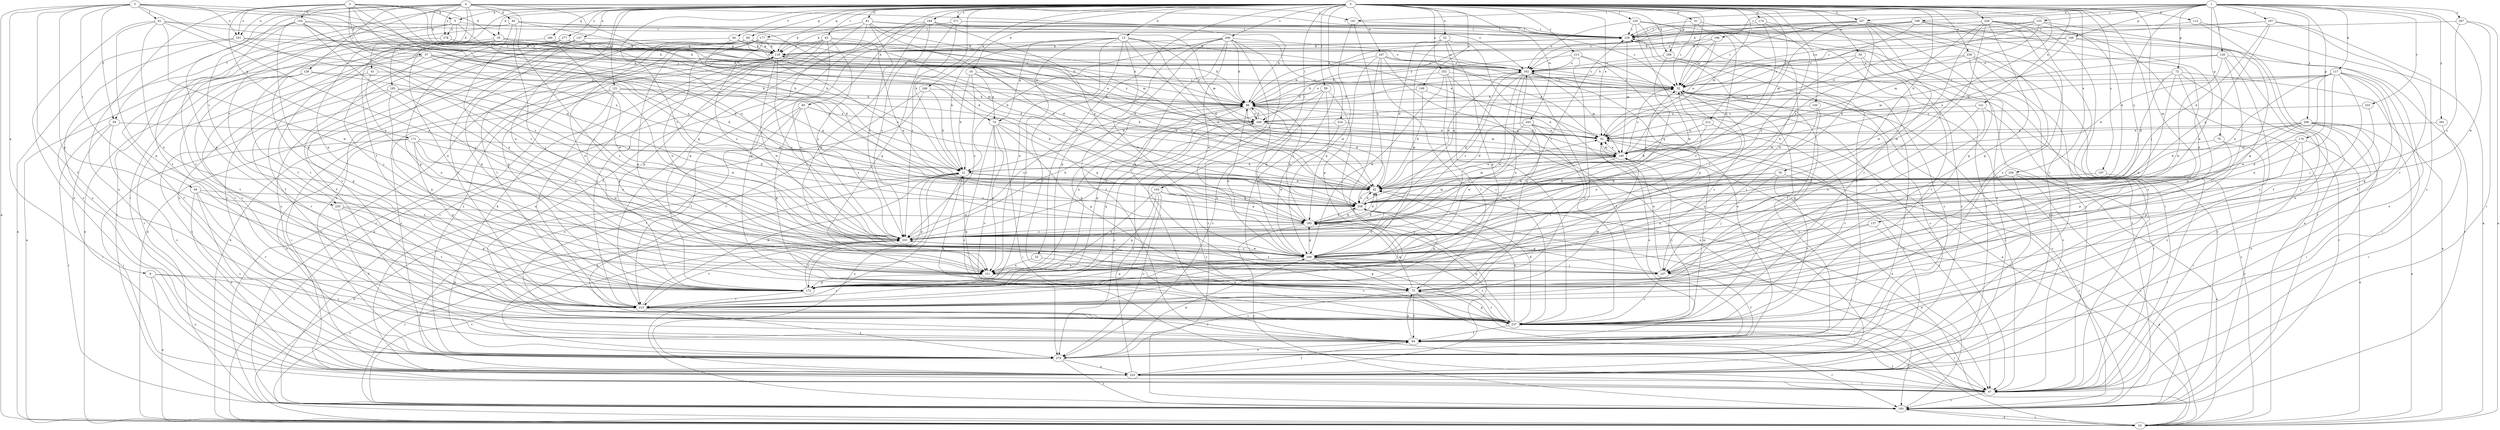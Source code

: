 strict digraph  {
0;
1;
2;
3;
4;
5;
8;
10;
13;
16;
21;
32;
33;
35;
37;
40;
41;
42;
50;
51;
52;
53;
56;
58;
59;
61;
64;
69;
70;
72;
74;
75;
78;
81;
85;
86;
93;
94;
97;
103;
107;
112;
117;
118;
120;
121;
126;
128;
129;
137;
140;
141;
147;
149;
150;
151;
153;
154;
161;
162;
166;
169;
170;
171;
172;
174;
177;
180;
183;
184;
186;
187;
189;
191;
192;
193;
197;
203;
206;
212;
213;
215;
224;
225;
228;
233;
235;
237;
239;
243;
246;
247;
248;
252;
256;
257;
258;
261;
267;
268;
269;
271;
277;
278;
279;
0 -> 5  [label=a];
0 -> 13  [label=b];
0 -> 16  [label=b];
0 -> 21  [label=b];
0 -> 32  [label=c];
0 -> 33  [label=d];
0 -> 35  [label=d];
0 -> 50  [label=e];
0 -> 51  [label=e];
0 -> 52  [label=e];
0 -> 53  [label=e];
0 -> 56  [label=f];
0 -> 58  [label=f];
0 -> 59  [label=f];
0 -> 69  [label=g];
0 -> 78  [label=h];
0 -> 81  [label=h];
0 -> 85  [label=h];
0 -> 93  [label=i];
0 -> 103  [label=j];
0 -> 107  [label=j];
0 -> 112  [label=k];
0 -> 120  [label=l];
0 -> 121  [label=l];
0 -> 137  [label=m];
0 -> 140  [label=m];
0 -> 141  [label=n];
0 -> 147  [label=n];
0 -> 149  [label=n];
0 -> 150  [label=n];
0 -> 151  [label=n];
0 -> 166  [label=p];
0 -> 174  [label=q];
0 -> 177  [label=q];
0 -> 180  [label=q];
0 -> 183  [label=q];
0 -> 184  [label=r];
0 -> 197  [label=s];
0 -> 203  [label=s];
0 -> 206  [label=t];
0 -> 212  [label=t];
0 -> 213  [label=t];
0 -> 215  [label=t];
0 -> 224  [label=u];
0 -> 228  [label=v];
0 -> 239  [label=w];
0 -> 243  [label=w];
0 -> 246  [label=w];
0 -> 247  [label=w];
0 -> 252  [label=x];
0 -> 256  [label=x];
0 -> 257  [label=x];
0 -> 271  [label=z];
0 -> 277  [label=z];
1 -> 70  [label=g];
1 -> 72  [label=g];
1 -> 117  [label=k];
1 -> 126  [label=l];
1 -> 153  [label=o];
1 -> 166  [label=p];
1 -> 169  [label=p];
1 -> 170  [label=p];
1 -> 186  [label=r];
1 -> 187  [label=r];
1 -> 189  [label=r];
1 -> 191  [label=r];
1 -> 233  [label=v];
1 -> 248  [label=w];
1 -> 257  [label=x];
1 -> 258  [label=x];
1 -> 261  [label=y];
1 -> 267  [label=y];
1 -> 268  [label=y];
2 -> 5  [label=a];
2 -> 21  [label=b];
2 -> 32  [label=c];
2 -> 35  [label=d];
2 -> 37  [label=d];
2 -> 74  [label=g];
2 -> 86  [label=h];
2 -> 154  [label=o];
2 -> 161  [label=o];
2 -> 171  [label=p];
2 -> 225  [label=u];
2 -> 258  [label=x];
3 -> 8  [label=a];
3 -> 10  [label=a];
3 -> 21  [label=b];
3 -> 59  [label=f];
3 -> 61  [label=f];
3 -> 64  [label=f];
3 -> 86  [label=h];
3 -> 94  [label=i];
3 -> 161  [label=o];
3 -> 172  [label=p];
3 -> 183  [label=q];
3 -> 269  [label=y];
4 -> 21  [label=b];
4 -> 40  [label=d];
4 -> 41  [label=d];
4 -> 97  [label=i];
4 -> 107  [label=j];
4 -> 118  [label=k];
4 -> 128  [label=l];
4 -> 129  [label=l];
4 -> 161  [label=o];
4 -> 162  [label=o];
4 -> 172  [label=p];
4 -> 191  [label=r];
4 -> 192  [label=r];
4 -> 235  [label=v];
4 -> 278  [label=z];
5 -> 129  [label=l];
5 -> 151  [label=n];
5 -> 215  [label=t];
5 -> 235  [label=v];
5 -> 258  [label=x];
5 -> 278  [label=z];
8 -> 10  [label=a];
8 -> 172  [label=p];
8 -> 225  [label=u];
8 -> 237  [label=v];
10 -> 21  [label=b];
10 -> 32  [label=c];
10 -> 42  [label=d];
10 -> 118  [label=k];
10 -> 193  [label=r];
10 -> 203  [label=s];
13 -> 21  [label=b];
13 -> 42  [label=d];
13 -> 53  [label=e];
13 -> 74  [label=g];
13 -> 118  [label=k];
13 -> 151  [label=n];
13 -> 215  [label=t];
13 -> 237  [label=v];
13 -> 248  [label=w];
13 -> 258  [label=x];
13 -> 269  [label=y];
16 -> 21  [label=b];
16 -> 32  [label=c];
16 -> 42  [label=d];
16 -> 74  [label=g];
16 -> 203  [label=s];
21 -> 42  [label=d];
21 -> 75  [label=g];
21 -> 172  [label=p];
21 -> 183  [label=q];
21 -> 193  [label=r];
21 -> 225  [label=u];
32 -> 86  [label=h];
32 -> 97  [label=i];
33 -> 151  [label=n];
33 -> 237  [label=v];
35 -> 10  [label=a];
35 -> 42  [label=d];
35 -> 86  [label=h];
35 -> 118  [label=k];
35 -> 151  [label=n];
35 -> 162  [label=o];
35 -> 215  [label=t];
37 -> 10  [label=a];
37 -> 21  [label=b];
37 -> 42  [label=d];
37 -> 64  [label=f];
37 -> 107  [label=j];
37 -> 162  [label=o];
37 -> 183  [label=q];
40 -> 42  [label=d];
40 -> 53  [label=e];
40 -> 107  [label=j];
40 -> 129  [label=l];
40 -> 151  [label=n];
40 -> 193  [label=r];
41 -> 32  [label=c];
41 -> 151  [label=n];
41 -> 237  [label=v];
42 -> 53  [label=e];
42 -> 118  [label=k];
42 -> 140  [label=m];
42 -> 258  [label=x];
50 -> 162  [label=o];
50 -> 237  [label=v];
50 -> 258  [label=x];
50 -> 279  [label=z];
51 -> 32  [label=c];
51 -> 129  [label=l];
51 -> 151  [label=n];
51 -> 237  [label=v];
52 -> 42  [label=d];
52 -> 75  [label=g];
52 -> 118  [label=k];
52 -> 183  [label=q];
52 -> 225  [label=u];
52 -> 248  [label=w];
53 -> 86  [label=h];
53 -> 97  [label=i];
53 -> 140  [label=m];
56 -> 42  [label=d];
56 -> 53  [label=e];
56 -> 64  [label=f];
56 -> 118  [label=k];
58 -> 21  [label=b];
58 -> 86  [label=h];
58 -> 183  [label=q];
58 -> 225  [label=u];
58 -> 279  [label=z];
59 -> 53  [label=e];
59 -> 97  [label=i];
59 -> 193  [label=r];
59 -> 279  [label=z];
61 -> 86  [label=h];
61 -> 129  [label=l];
61 -> 151  [label=n];
61 -> 172  [label=p];
61 -> 203  [label=s];
61 -> 225  [label=u];
61 -> 248  [label=w];
64 -> 53  [label=e];
64 -> 75  [label=g];
64 -> 162  [label=o];
64 -> 193  [label=r];
64 -> 279  [label=z];
69 -> 42  [label=d];
69 -> 86  [label=h];
69 -> 118  [label=k];
69 -> 151  [label=n];
69 -> 162  [label=o];
69 -> 172  [label=p];
69 -> 215  [label=t];
69 -> 258  [label=x];
69 -> 279  [label=z];
70 -> 75  [label=g];
70 -> 140  [label=m];
70 -> 193  [label=r];
72 -> 10  [label=a];
72 -> 32  [label=c];
72 -> 42  [label=d];
72 -> 151  [label=n];
72 -> 172  [label=p];
72 -> 193  [label=r];
74 -> 53  [label=e];
74 -> 75  [label=g];
74 -> 97  [label=i];
74 -> 151  [label=n];
74 -> 183  [label=q];
74 -> 237  [label=v];
74 -> 279  [label=z];
75 -> 64  [label=f];
75 -> 97  [label=i];
75 -> 162  [label=o];
75 -> 183  [label=q];
75 -> 237  [label=v];
75 -> 279  [label=z];
78 -> 42  [label=d];
78 -> 107  [label=j];
78 -> 193  [label=r];
78 -> 237  [label=v];
78 -> 258  [label=x];
81 -> 86  [label=h];
81 -> 118  [label=k];
81 -> 129  [label=l];
81 -> 140  [label=m];
81 -> 172  [label=p];
81 -> 193  [label=r];
81 -> 203  [label=s];
81 -> 258  [label=x];
85 -> 64  [label=f];
85 -> 75  [label=g];
85 -> 203  [label=s];
85 -> 215  [label=t];
85 -> 269  [label=y];
86 -> 32  [label=c];
86 -> 42  [label=d];
86 -> 129  [label=l];
86 -> 151  [label=n];
86 -> 162  [label=o];
86 -> 172  [label=p];
86 -> 183  [label=q];
86 -> 203  [label=s];
86 -> 248  [label=w];
86 -> 269  [label=y];
93 -> 10  [label=a];
93 -> 42  [label=d];
93 -> 118  [label=k];
93 -> 172  [label=p];
93 -> 183  [label=q];
93 -> 203  [label=s];
93 -> 225  [label=u];
93 -> 248  [label=w];
94 -> 203  [label=s];
94 -> 225  [label=u];
94 -> 237  [label=v];
94 -> 258  [label=x];
94 -> 279  [label=z];
97 -> 32  [label=c];
97 -> 64  [label=f];
97 -> 193  [label=r];
103 -> 151  [label=n];
103 -> 172  [label=p];
103 -> 183  [label=q];
103 -> 215  [label=t];
103 -> 237  [label=v];
103 -> 258  [label=x];
103 -> 279  [label=z];
107 -> 53  [label=e];
107 -> 64  [label=f];
107 -> 183  [label=q];
107 -> 203  [label=s];
107 -> 237  [label=v];
112 -> 10  [label=a];
112 -> 129  [label=l];
112 -> 193  [label=r];
117 -> 21  [label=b];
117 -> 32  [label=c];
117 -> 53  [label=e];
117 -> 75  [label=g];
117 -> 97  [label=i];
117 -> 107  [label=j];
117 -> 151  [label=n];
117 -> 215  [label=t];
117 -> 248  [label=w];
117 -> 258  [label=x];
118 -> 162  [label=o];
118 -> 193  [label=r];
118 -> 203  [label=s];
118 -> 215  [label=t];
118 -> 248  [label=w];
118 -> 269  [label=y];
118 -> 279  [label=z];
120 -> 64  [label=f];
120 -> 97  [label=i];
120 -> 129  [label=l];
120 -> 162  [label=o];
120 -> 248  [label=w];
120 -> 258  [label=x];
121 -> 42  [label=d];
121 -> 86  [label=h];
121 -> 97  [label=i];
121 -> 151  [label=n];
121 -> 215  [label=t];
121 -> 248  [label=w];
121 -> 279  [label=z];
126 -> 140  [label=m];
126 -> 162  [label=o];
126 -> 193  [label=r];
126 -> 215  [label=t];
126 -> 237  [label=v];
126 -> 248  [label=w];
128 -> 32  [label=c];
128 -> 75  [label=g];
128 -> 203  [label=s];
128 -> 215  [label=t];
128 -> 237  [label=v];
129 -> 118  [label=k];
129 -> 140  [label=m];
129 -> 193  [label=r];
137 -> 10  [label=a];
137 -> 107  [label=j];
137 -> 203  [label=s];
140 -> 21  [label=b];
140 -> 32  [label=c];
140 -> 53  [label=e];
140 -> 86  [label=h];
140 -> 203  [label=s];
140 -> 237  [label=v];
141 -> 97  [label=i];
141 -> 107  [label=j];
141 -> 151  [label=n];
141 -> 269  [label=y];
147 -> 118  [label=k];
147 -> 172  [label=p];
147 -> 183  [label=q];
147 -> 215  [label=t];
147 -> 225  [label=u];
147 -> 279  [label=z];
149 -> 10  [label=a];
149 -> 42  [label=d];
149 -> 86  [label=h];
150 -> 75  [label=g];
150 -> 107  [label=j];
150 -> 269  [label=y];
151 -> 75  [label=g];
151 -> 172  [label=p];
153 -> 32  [label=c];
153 -> 42  [label=d];
153 -> 53  [label=e];
153 -> 75  [label=g];
153 -> 129  [label=l];
153 -> 140  [label=m];
154 -> 107  [label=j];
154 -> 129  [label=l];
154 -> 151  [label=n];
154 -> 162  [label=o];
154 -> 203  [label=s];
154 -> 215  [label=t];
154 -> 225  [label=u];
154 -> 258  [label=x];
161 -> 10  [label=a];
161 -> 42  [label=d];
161 -> 118  [label=k];
161 -> 203  [label=s];
161 -> 279  [label=z];
162 -> 32  [label=c];
162 -> 42  [label=d];
162 -> 97  [label=i];
162 -> 140  [label=m];
162 -> 151  [label=n];
162 -> 183  [label=q];
162 -> 203  [label=s];
162 -> 237  [label=v];
162 -> 248  [label=w];
166 -> 64  [label=f];
166 -> 162  [label=o];
166 -> 183  [label=q];
166 -> 279  [label=z];
169 -> 32  [label=c];
169 -> 64  [label=f];
169 -> 118  [label=k];
169 -> 140  [label=m];
169 -> 225  [label=u];
170 -> 10  [label=a];
170 -> 42  [label=d];
170 -> 97  [label=i];
170 -> 140  [label=m];
170 -> 172  [label=p];
171 -> 42  [label=d];
171 -> 97  [label=i];
171 -> 140  [label=m];
171 -> 172  [label=p];
171 -> 203  [label=s];
171 -> 248  [label=w];
171 -> 279  [label=z];
172 -> 32  [label=c];
172 -> 86  [label=h];
172 -> 203  [label=s];
172 -> 215  [label=t];
174 -> 129  [label=l];
174 -> 225  [label=u];
174 -> 248  [label=w];
174 -> 258  [label=x];
177 -> 10  [label=a];
177 -> 75  [label=g];
177 -> 86  [label=h];
177 -> 118  [label=k];
177 -> 151  [label=n];
177 -> 193  [label=r];
177 -> 203  [label=s];
180 -> 118  [label=k];
180 -> 193  [label=r];
180 -> 248  [label=w];
183 -> 32  [label=c];
183 -> 42  [label=d];
183 -> 86  [label=h];
183 -> 140  [label=m];
183 -> 193  [label=r];
183 -> 203  [label=s];
183 -> 258  [label=x];
184 -> 64  [label=f];
184 -> 75  [label=g];
184 -> 129  [label=l];
184 -> 140  [label=m];
184 -> 151  [label=n];
184 -> 203  [label=s];
184 -> 215  [label=t];
184 -> 258  [label=x];
186 -> 32  [label=c];
186 -> 53  [label=e];
186 -> 86  [label=h];
186 -> 118  [label=k];
187 -> 32  [label=c];
187 -> 42  [label=d];
187 -> 129  [label=l];
187 -> 183  [label=q];
187 -> 237  [label=v];
187 -> 279  [label=z];
189 -> 118  [label=k];
189 -> 129  [label=l];
189 -> 151  [label=n];
189 -> 162  [label=o];
189 -> 225  [label=u];
189 -> 248  [label=w];
189 -> 269  [label=y];
191 -> 129  [label=l];
191 -> 248  [label=w];
191 -> 258  [label=x];
192 -> 86  [label=h];
192 -> 151  [label=n];
192 -> 172  [label=p];
192 -> 225  [label=u];
192 -> 237  [label=v];
192 -> 258  [label=x];
193 -> 10  [label=a];
193 -> 32  [label=c];
193 -> 53  [label=e];
193 -> 203  [label=s];
197 -> 42  [label=d];
197 -> 97  [label=i];
203 -> 32  [label=c];
203 -> 42  [label=d];
203 -> 86  [label=h];
203 -> 129  [label=l];
203 -> 193  [label=r];
203 -> 215  [label=t];
203 -> 248  [label=w];
206 -> 21  [label=b];
206 -> 64  [label=f];
206 -> 75  [label=g];
206 -> 86  [label=h];
206 -> 97  [label=i];
206 -> 107  [label=j];
206 -> 118  [label=k];
206 -> 162  [label=o];
206 -> 172  [label=p];
206 -> 193  [label=r];
206 -> 248  [label=w];
212 -> 42  [label=d];
212 -> 53  [label=e];
212 -> 237  [label=v];
213 -> 64  [label=f];
213 -> 86  [label=h];
213 -> 162  [label=o];
213 -> 172  [label=p];
213 -> 215  [label=t];
215 -> 21  [label=b];
215 -> 140  [label=m];
215 -> 237  [label=v];
215 -> 279  [label=z];
224 -> 53  [label=e];
224 -> 203  [label=s];
224 -> 248  [label=w];
225 -> 64  [label=f];
225 -> 97  [label=i];
225 -> 129  [label=l];
225 -> 269  [label=y];
228 -> 10  [label=a];
228 -> 75  [label=g];
228 -> 97  [label=i];
228 -> 107  [label=j];
228 -> 129  [label=l];
228 -> 237  [label=v];
228 -> 248  [label=w];
228 -> 258  [label=x];
228 -> 279  [label=z];
233 -> 107  [label=j];
233 -> 269  [label=y];
235 -> 64  [label=f];
235 -> 172  [label=p];
235 -> 183  [label=q];
235 -> 215  [label=t];
237 -> 21  [label=b];
237 -> 42  [label=d];
237 -> 64  [label=f];
237 -> 75  [label=g];
237 -> 97  [label=i];
237 -> 129  [label=l];
237 -> 140  [label=m];
237 -> 183  [label=q];
237 -> 193  [label=r];
237 -> 258  [label=x];
239 -> 53  [label=e];
239 -> 97  [label=i];
239 -> 162  [label=o];
239 -> 193  [label=r];
239 -> 225  [label=u];
243 -> 42  [label=d];
243 -> 53  [label=e];
243 -> 203  [label=s];
243 -> 215  [label=t];
243 -> 225  [label=u];
243 -> 248  [label=w];
246 -> 21  [label=b];
246 -> 86  [label=h];
246 -> 225  [label=u];
246 -> 237  [label=v];
247 -> 10  [label=a];
247 -> 32  [label=c];
247 -> 53  [label=e];
247 -> 86  [label=h];
247 -> 162  [label=o];
247 -> 172  [label=p];
247 -> 215  [label=t];
247 -> 237  [label=v];
248 -> 75  [label=g];
248 -> 86  [label=h];
248 -> 97  [label=i];
248 -> 107  [label=j];
248 -> 151  [label=n];
248 -> 172  [label=p];
248 -> 183  [label=q];
248 -> 203  [label=s];
248 -> 237  [label=v];
248 -> 258  [label=x];
252 -> 32  [label=c];
252 -> 64  [label=f];
252 -> 86  [label=h];
252 -> 215  [label=t];
252 -> 237  [label=v];
252 -> 248  [label=w];
256 -> 10  [label=a];
256 -> 42  [label=d];
256 -> 151  [label=n];
256 -> 193  [label=r];
256 -> 279  [label=z];
257 -> 32  [label=c];
257 -> 75  [label=g];
257 -> 129  [label=l];
257 -> 140  [label=m];
257 -> 162  [label=o];
257 -> 215  [label=t];
257 -> 237  [label=v];
257 -> 248  [label=w];
257 -> 258  [label=x];
257 -> 269  [label=y];
258 -> 32  [label=c];
258 -> 42  [label=d];
258 -> 97  [label=i];
258 -> 172  [label=p];
258 -> 183  [label=q];
261 -> 53  [label=e];
261 -> 97  [label=i];
267 -> 10  [label=a];
267 -> 97  [label=i];
267 -> 129  [label=l];
267 -> 203  [label=s];
268 -> 10  [label=a];
268 -> 42  [label=d];
268 -> 53  [label=e];
268 -> 97  [label=i];
268 -> 172  [label=p];
268 -> 203  [label=s];
268 -> 225  [label=u];
268 -> 279  [label=z];
269 -> 53  [label=e];
269 -> 86  [label=h];
269 -> 140  [label=m];
269 -> 172  [label=p];
269 -> 279  [label=z];
271 -> 32  [label=c];
271 -> 75  [label=g];
271 -> 118  [label=k];
271 -> 129  [label=l];
271 -> 203  [label=s];
277 -> 64  [label=f];
277 -> 118  [label=k];
277 -> 140  [label=m];
277 -> 172  [label=p];
277 -> 237  [label=v];
277 -> 279  [label=z];
278 -> 32  [label=c];
278 -> 118  [label=k];
278 -> 215  [label=t];
279 -> 21  [label=b];
279 -> 32  [label=c];
279 -> 118  [label=k];
279 -> 193  [label=r];
279 -> 225  [label=u];
279 -> 248  [label=w];
}
